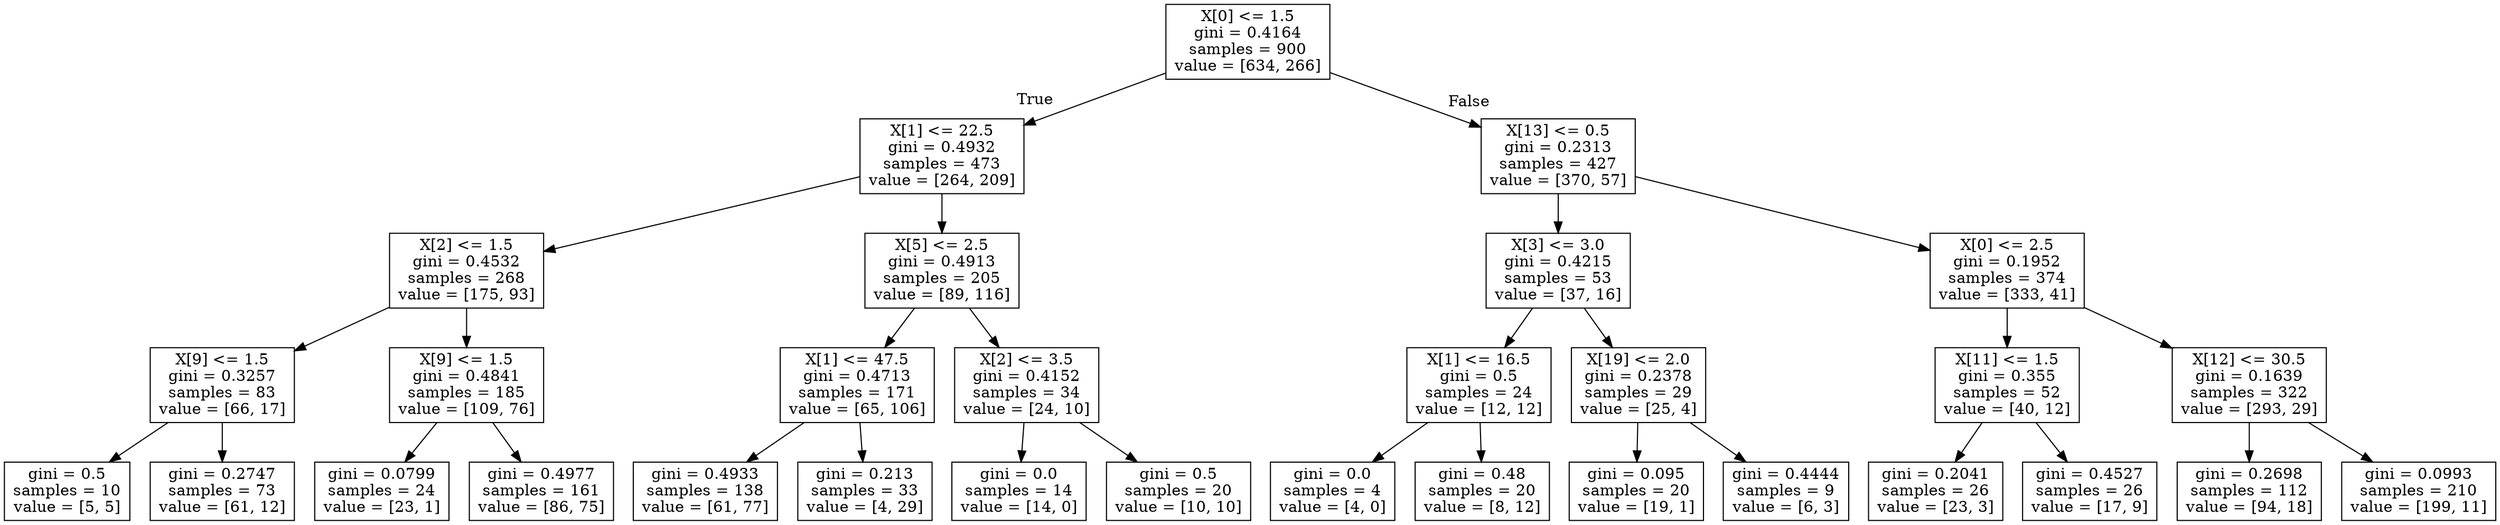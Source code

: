 digraph Tree {
node [shape=box] ;
0 [label="X[0] <= 1.5\ngini = 0.4164\nsamples = 900\nvalue = [634, 266]"] ;
1 [label="X[1] <= 22.5\ngini = 0.4932\nsamples = 473\nvalue = [264, 209]"] ;
0 -> 1 [labeldistance=2.5, labelangle=45, headlabel="True"] ;
2 [label="X[2] <= 1.5\ngini = 0.4532\nsamples = 268\nvalue = [175, 93]"] ;
1 -> 2 ;
3 [label="X[9] <= 1.5\ngini = 0.3257\nsamples = 83\nvalue = [66, 17]"] ;
2 -> 3 ;
4 [label="gini = 0.5\nsamples = 10\nvalue = [5, 5]"] ;
3 -> 4 ;
5 [label="gini = 0.2747\nsamples = 73\nvalue = [61, 12]"] ;
3 -> 5 ;
6 [label="X[9] <= 1.5\ngini = 0.4841\nsamples = 185\nvalue = [109, 76]"] ;
2 -> 6 ;
7 [label="gini = 0.0799\nsamples = 24\nvalue = [23, 1]"] ;
6 -> 7 ;
8 [label="gini = 0.4977\nsamples = 161\nvalue = [86, 75]"] ;
6 -> 8 ;
9 [label="X[5] <= 2.5\ngini = 0.4913\nsamples = 205\nvalue = [89, 116]"] ;
1 -> 9 ;
10 [label="X[1] <= 47.5\ngini = 0.4713\nsamples = 171\nvalue = [65, 106]"] ;
9 -> 10 ;
11 [label="gini = 0.4933\nsamples = 138\nvalue = [61, 77]"] ;
10 -> 11 ;
12 [label="gini = 0.213\nsamples = 33\nvalue = [4, 29]"] ;
10 -> 12 ;
13 [label="X[2] <= 3.5\ngini = 0.4152\nsamples = 34\nvalue = [24, 10]"] ;
9 -> 13 ;
14 [label="gini = 0.0\nsamples = 14\nvalue = [14, 0]"] ;
13 -> 14 ;
15 [label="gini = 0.5\nsamples = 20\nvalue = [10, 10]"] ;
13 -> 15 ;
16 [label="X[13] <= 0.5\ngini = 0.2313\nsamples = 427\nvalue = [370, 57]"] ;
0 -> 16 [labeldistance=2.5, labelangle=-45, headlabel="False"] ;
17 [label="X[3] <= 3.0\ngini = 0.4215\nsamples = 53\nvalue = [37, 16]"] ;
16 -> 17 ;
18 [label="X[1] <= 16.5\ngini = 0.5\nsamples = 24\nvalue = [12, 12]"] ;
17 -> 18 ;
19 [label="gini = 0.0\nsamples = 4\nvalue = [4, 0]"] ;
18 -> 19 ;
20 [label="gini = 0.48\nsamples = 20\nvalue = [8, 12]"] ;
18 -> 20 ;
21 [label="X[19] <= 2.0\ngini = 0.2378\nsamples = 29\nvalue = [25, 4]"] ;
17 -> 21 ;
22 [label="gini = 0.095\nsamples = 20\nvalue = [19, 1]"] ;
21 -> 22 ;
23 [label="gini = 0.4444\nsamples = 9\nvalue = [6, 3]"] ;
21 -> 23 ;
24 [label="X[0] <= 2.5\ngini = 0.1952\nsamples = 374\nvalue = [333, 41]"] ;
16 -> 24 ;
25 [label="X[11] <= 1.5\ngini = 0.355\nsamples = 52\nvalue = [40, 12]"] ;
24 -> 25 ;
26 [label="gini = 0.2041\nsamples = 26\nvalue = [23, 3]"] ;
25 -> 26 ;
27 [label="gini = 0.4527\nsamples = 26\nvalue = [17, 9]"] ;
25 -> 27 ;
28 [label="X[12] <= 30.5\ngini = 0.1639\nsamples = 322\nvalue = [293, 29]"] ;
24 -> 28 ;
29 [label="gini = 0.2698\nsamples = 112\nvalue = [94, 18]"] ;
28 -> 29 ;
30 [label="gini = 0.0993\nsamples = 210\nvalue = [199, 11]"] ;
28 -> 30 ;
}